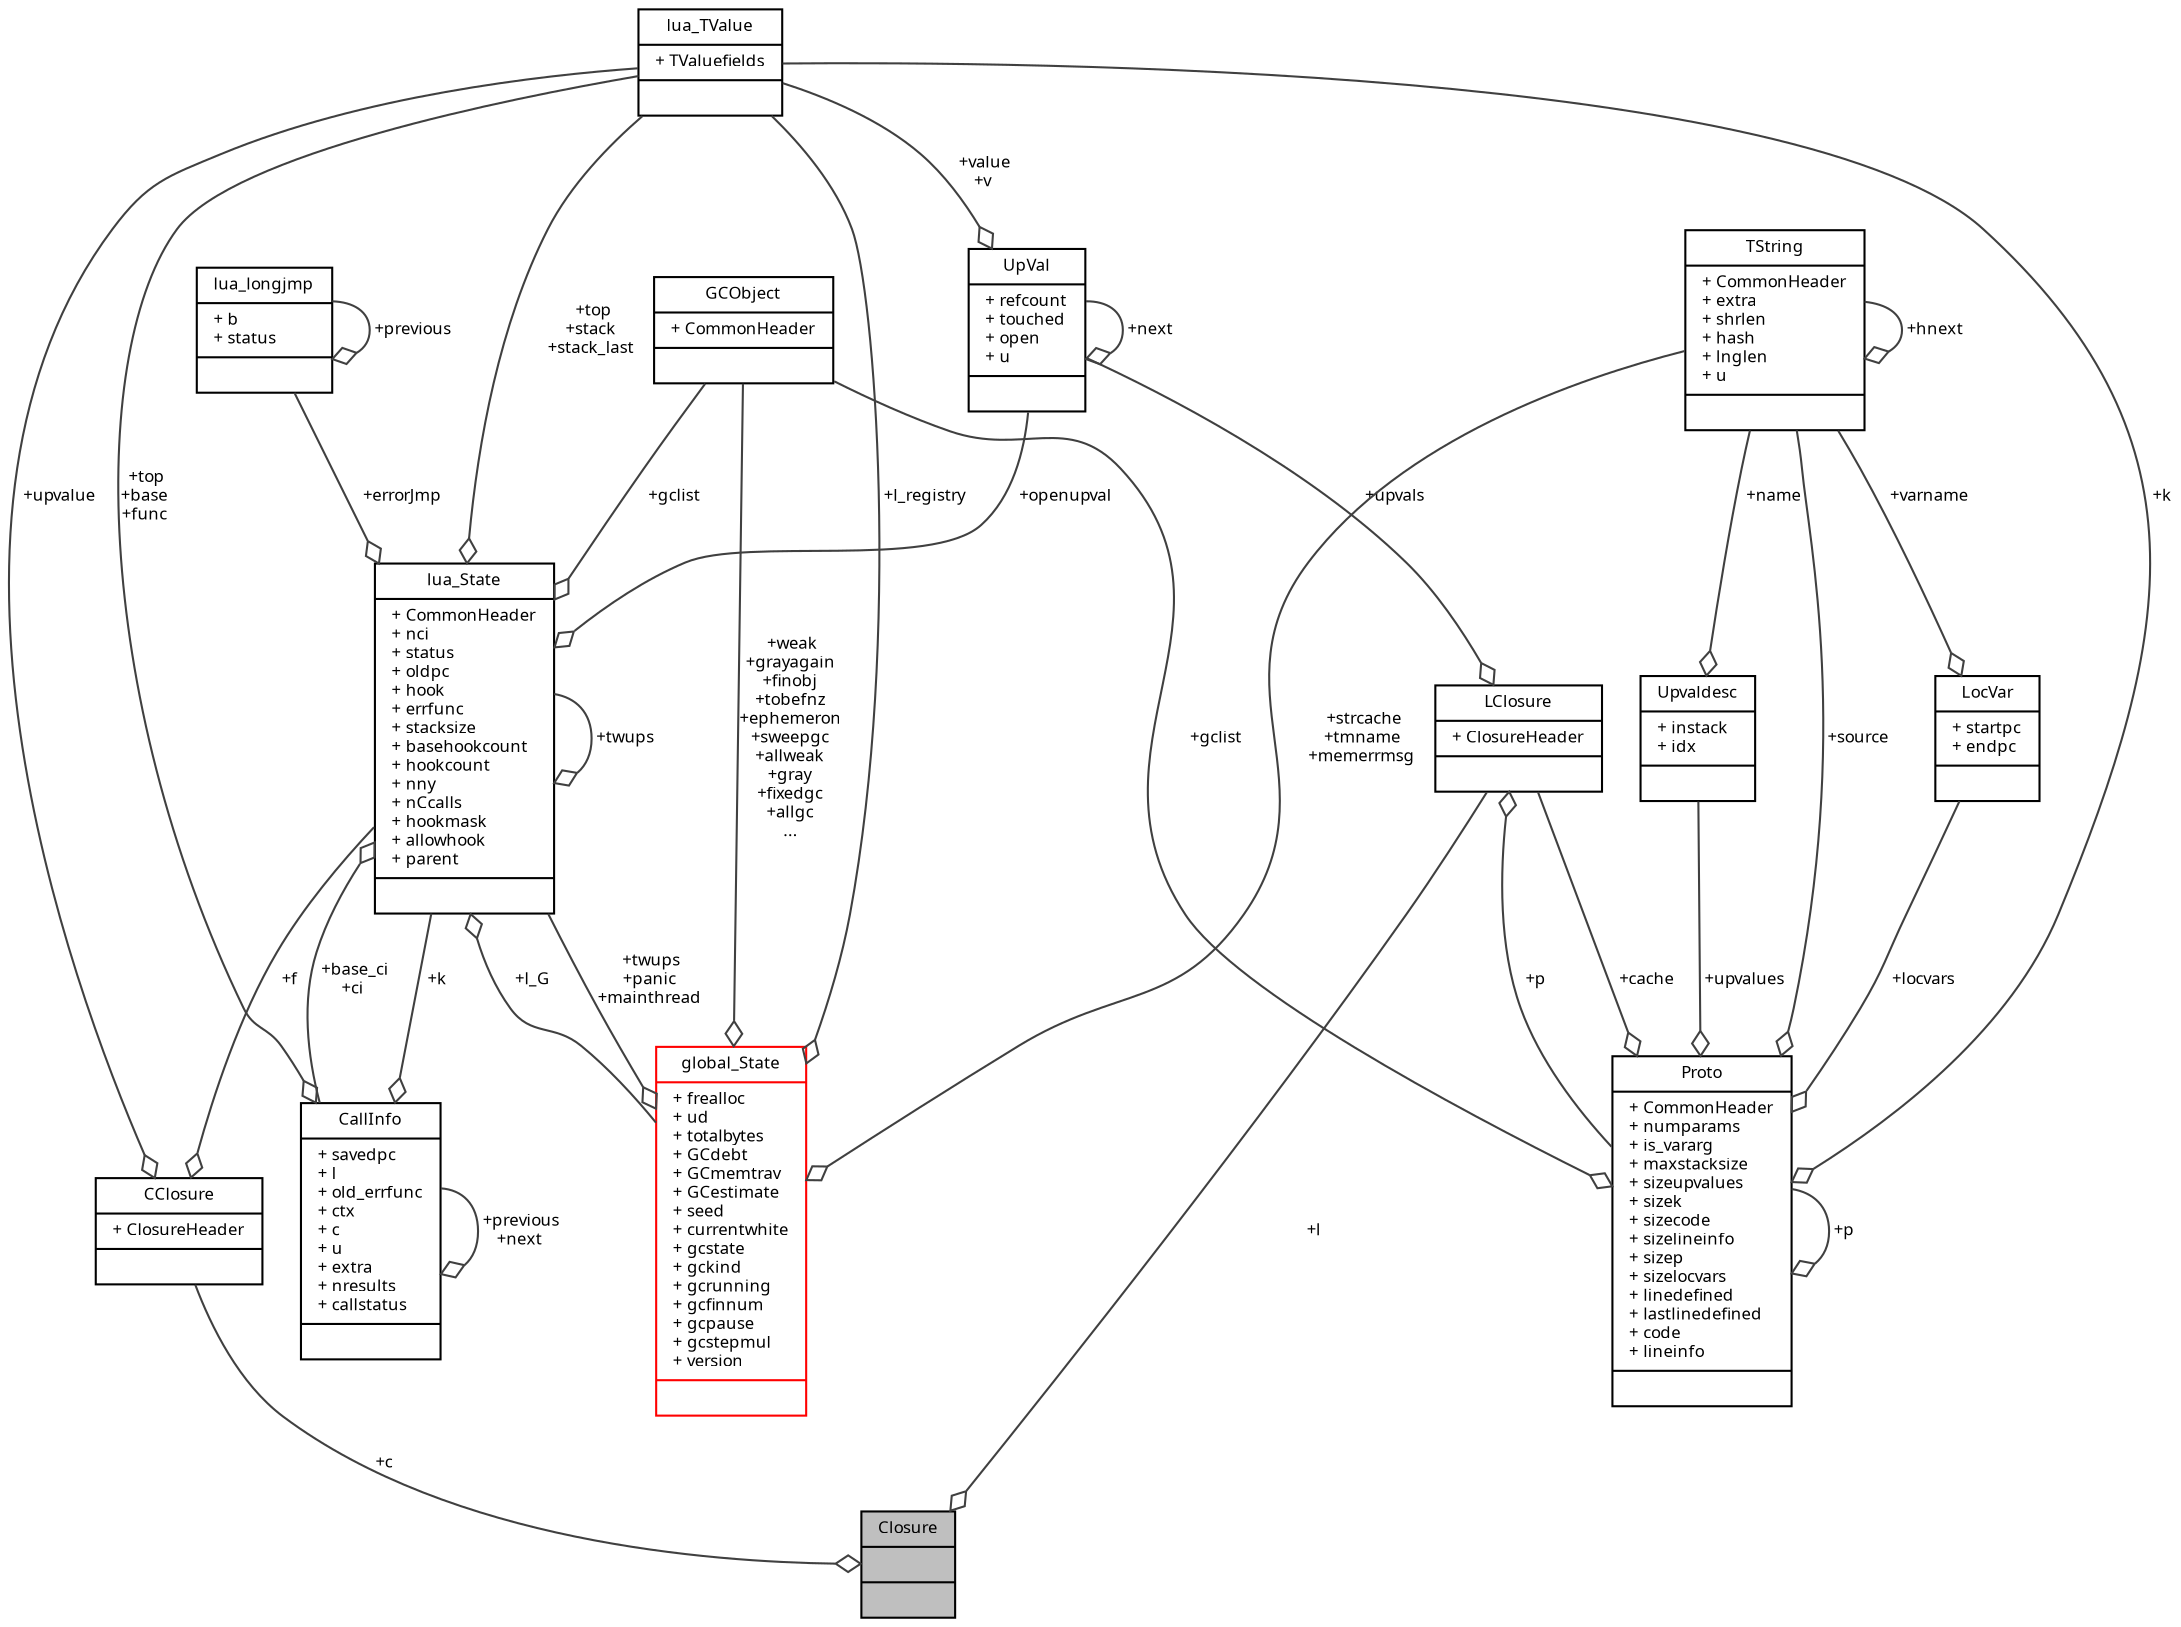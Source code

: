 digraph "Closure"
{
  edge [fontname="Sans",fontsize="8",labelfontname="Sans",labelfontsize="8"];
  node [fontname="Sans",fontsize="8",shape=record];
  Node1 [label="{Closure\n||}",height=0.2,width=0.4,color="black", fillcolor="grey75", style="filled", fontcolor="black"];
  Node2 -> Node1 [color="grey25",fontsize="8",style="solid",label=" +c" ,arrowhead="odiamond",fontname="Sans"];
  Node2 [label="{CClosure\n|+ ClosureHeader\l|}",height=0.2,width=0.4,color="black", fillcolor="white", style="filled",URL="$struct_c_closure.html"];
  Node3 -> Node2 [color="grey25",fontsize="8",style="solid",label=" +upvalue" ,arrowhead="odiamond",fontname="Sans"];
  Node3 [label="{lua_TValue\n|+ TValuefields\l|}",height=0.2,width=0.4,color="black", fillcolor="white", style="filled",URL="$structlua___t_value.html"];
  Node4 -> Node2 [color="grey25",fontsize="8",style="solid",label=" +f" ,arrowhead="odiamond",fontname="Sans"];
  Node4 [label="{lua_State\n|+ CommonHeader\l+ nci\l+ status\l+ oldpc\l+ hook\l+ errfunc\l+ stacksize\l+ basehookcount\l+ hookcount\l+ nny\l+ nCcalls\l+ hookmask\l+ allowhook\l+ parent\l|}",height=0.2,width=0.4,color="black", fillcolor="white", style="filled",URL="$structlua___state.html"];
  Node5 -> Node4 [color="grey25",fontsize="8",style="solid",label=" +openupval" ,arrowhead="odiamond",fontname="Sans"];
  Node5 [label="{UpVal\n|+ refcount\l+ touched\l+ open\l+ u\l|}",height=0.2,width=0.4,color="black", fillcolor="white", style="filled",URL="$struct_up_val.html"];
  Node5 -> Node5 [color="grey25",fontsize="8",style="solid",label=" +next" ,arrowhead="odiamond",fontname="Sans"];
  Node3 -> Node5 [color="grey25",fontsize="8",style="solid",label=" +value\n+v" ,arrowhead="odiamond",fontname="Sans"];
  Node3 -> Node4 [color="grey25",fontsize="8",style="solid",label=" +top\n+stack\n+stack_last" ,arrowhead="odiamond",fontname="Sans"];
  Node6 -> Node4 [color="grey25",fontsize="8",style="solid",label=" +errorJmp" ,arrowhead="odiamond",fontname="Sans"];
  Node6 [label="{lua_longjmp\n|+ b\l+ status\l|}",height=0.2,width=0.4,color="black", fillcolor="white", style="filled",URL="$structlua__longjmp.html"];
  Node6 -> Node6 [color="grey25",fontsize="8",style="solid",label=" +previous" ,arrowhead="odiamond",fontname="Sans"];
  Node7 -> Node4 [color="grey25",fontsize="8",style="solid",label=" +l_G" ,arrowhead="odiamond",fontname="Sans"];
  Node7 [label="{global_State\n|+ frealloc\l+ ud\l+ totalbytes\l+ GCdebt\l+ GCmemtrav\l+ GCestimate\l+ seed\l+ currentwhite\l+ gcstate\l+ gckind\l+ gcrunning\l+ gcfinnum\l+ gcpause\l+ gcstepmul\l+ version\l|}",height=0.2,width=0.4,color="red", fillcolor="white", style="filled",URL="$structglobal___state.html"];
  Node3 -> Node7 [color="grey25",fontsize="8",style="solid",label=" +l_registry" ,arrowhead="odiamond",fontname="Sans"];
  Node8 -> Node7 [color="grey25",fontsize="8",style="solid",label=" +strcache\n+tmname\n+memerrmsg" ,arrowhead="odiamond",fontname="Sans"];
  Node8 [label="{TString\n|+ CommonHeader\l+ extra\l+ shrlen\l+ hash\l+ lnglen\l+ u\l|}",height=0.2,width=0.4,color="black", fillcolor="white", style="filled",URL="$struct_t_string.html"];
  Node8 -> Node8 [color="grey25",fontsize="8",style="solid",label=" +hnext" ,arrowhead="odiamond",fontname="Sans"];
  Node9 -> Node7 [color="grey25",fontsize="8",style="solid",label=" +weak\n+grayagain\n+finobj\n+tobefnz\n+ephemeron\n+sweepgc\n+allweak\n+gray\n+fixedgc\n+allgc\n..." ,arrowhead="odiamond",fontname="Sans"];
  Node9 [label="{GCObject\n|+ CommonHeader\l|}",height=0.2,width=0.4,color="black", fillcolor="white", style="filled",URL="$struct_g_c_object.html"];
  Node4 -> Node7 [color="grey25",fontsize="8",style="solid",label=" +twups\n+panic\n+mainthread" ,arrowhead="odiamond",fontname="Sans"];
  Node9 -> Node4 [color="grey25",fontsize="8",style="solid",label=" +gclist" ,arrowhead="odiamond",fontname="Sans"];
  Node4 -> Node4 [color="grey25",fontsize="8",style="solid",label=" +twups" ,arrowhead="odiamond",fontname="Sans"];
  Node10 -> Node4 [color="grey25",fontsize="8",style="solid",label=" +base_ci\n+ci" ,arrowhead="odiamond",fontname="Sans"];
  Node10 [label="{CallInfo\n|+ savedpc\l+ l\l+ old_errfunc\l+ ctx\l+ c\l+ u\l+ extra\l+ nresults\l+ callstatus\l|}",height=0.2,width=0.4,color="black", fillcolor="white", style="filled",URL="$struct_call_info.html"];
  Node3 -> Node10 [color="grey25",fontsize="8",style="solid",label=" +top\n+base\n+func" ,arrowhead="odiamond",fontname="Sans"];
  Node4 -> Node10 [color="grey25",fontsize="8",style="solid",label=" +k" ,arrowhead="odiamond",fontname="Sans"];
  Node10 -> Node10 [color="grey25",fontsize="8",style="solid",label=" +previous\n+next" ,arrowhead="odiamond",fontname="Sans"];
  Node11 -> Node1 [color="grey25",fontsize="8",style="solid",label=" +l" ,arrowhead="odiamond",fontname="Sans"];
  Node11 [label="{LClosure\n|+ ClosureHeader\l|}",height=0.2,width=0.4,color="black", fillcolor="white", style="filled",URL="$struct_l_closure.html"];
  Node5 -> Node11 [color="grey25",fontsize="8",style="solid",label=" +upvals" ,arrowhead="odiamond",fontname="Sans"];
  Node12 -> Node11 [color="grey25",fontsize="8",style="solid",label=" +p" ,arrowhead="odiamond",fontname="Sans"];
  Node12 [label="{Proto\n|+ CommonHeader\l+ numparams\l+ is_vararg\l+ maxstacksize\l+ sizeupvalues\l+ sizek\l+ sizecode\l+ sizelineinfo\l+ sizep\l+ sizelocvars\l+ linedefined\l+ lastlinedefined\l+ code\l+ lineinfo\l|}",height=0.2,width=0.4,color="black", fillcolor="white", style="filled",URL="$struct_proto.html"];
  Node3 -> Node12 [color="grey25",fontsize="8",style="solid",label=" +k" ,arrowhead="odiamond",fontname="Sans"];
  Node12 -> Node12 [color="grey25",fontsize="8",style="solid",label=" +p" ,arrowhead="odiamond",fontname="Sans"];
  Node13 -> Node12 [color="grey25",fontsize="8",style="solid",label=" +locvars" ,arrowhead="odiamond",fontname="Sans"];
  Node13 [label="{LocVar\n|+ startpc\l+ endpc\l|}",height=0.2,width=0.4,color="black", fillcolor="white", style="filled",URL="$struct_loc_var.html"];
  Node8 -> Node13 [color="grey25",fontsize="8",style="solid",label=" +varname" ,arrowhead="odiamond",fontname="Sans"];
  Node8 -> Node12 [color="grey25",fontsize="8",style="solid",label=" +source" ,arrowhead="odiamond",fontname="Sans"];
  Node11 -> Node12 [color="grey25",fontsize="8",style="solid",label=" +cache" ,arrowhead="odiamond",fontname="Sans"];
  Node9 -> Node12 [color="grey25",fontsize="8",style="solid",label=" +gclist" ,arrowhead="odiamond",fontname="Sans"];
  Node14 -> Node12 [color="grey25",fontsize="8",style="solid",label=" +upvalues" ,arrowhead="odiamond",fontname="Sans"];
  Node14 [label="{Upvaldesc\n|+ instack\l+ idx\l|}",height=0.2,width=0.4,color="black", fillcolor="white", style="filled",URL="$struct_upvaldesc.html"];
  Node8 -> Node14 [color="grey25",fontsize="8",style="solid",label=" +name" ,arrowhead="odiamond",fontname="Sans"];
}
